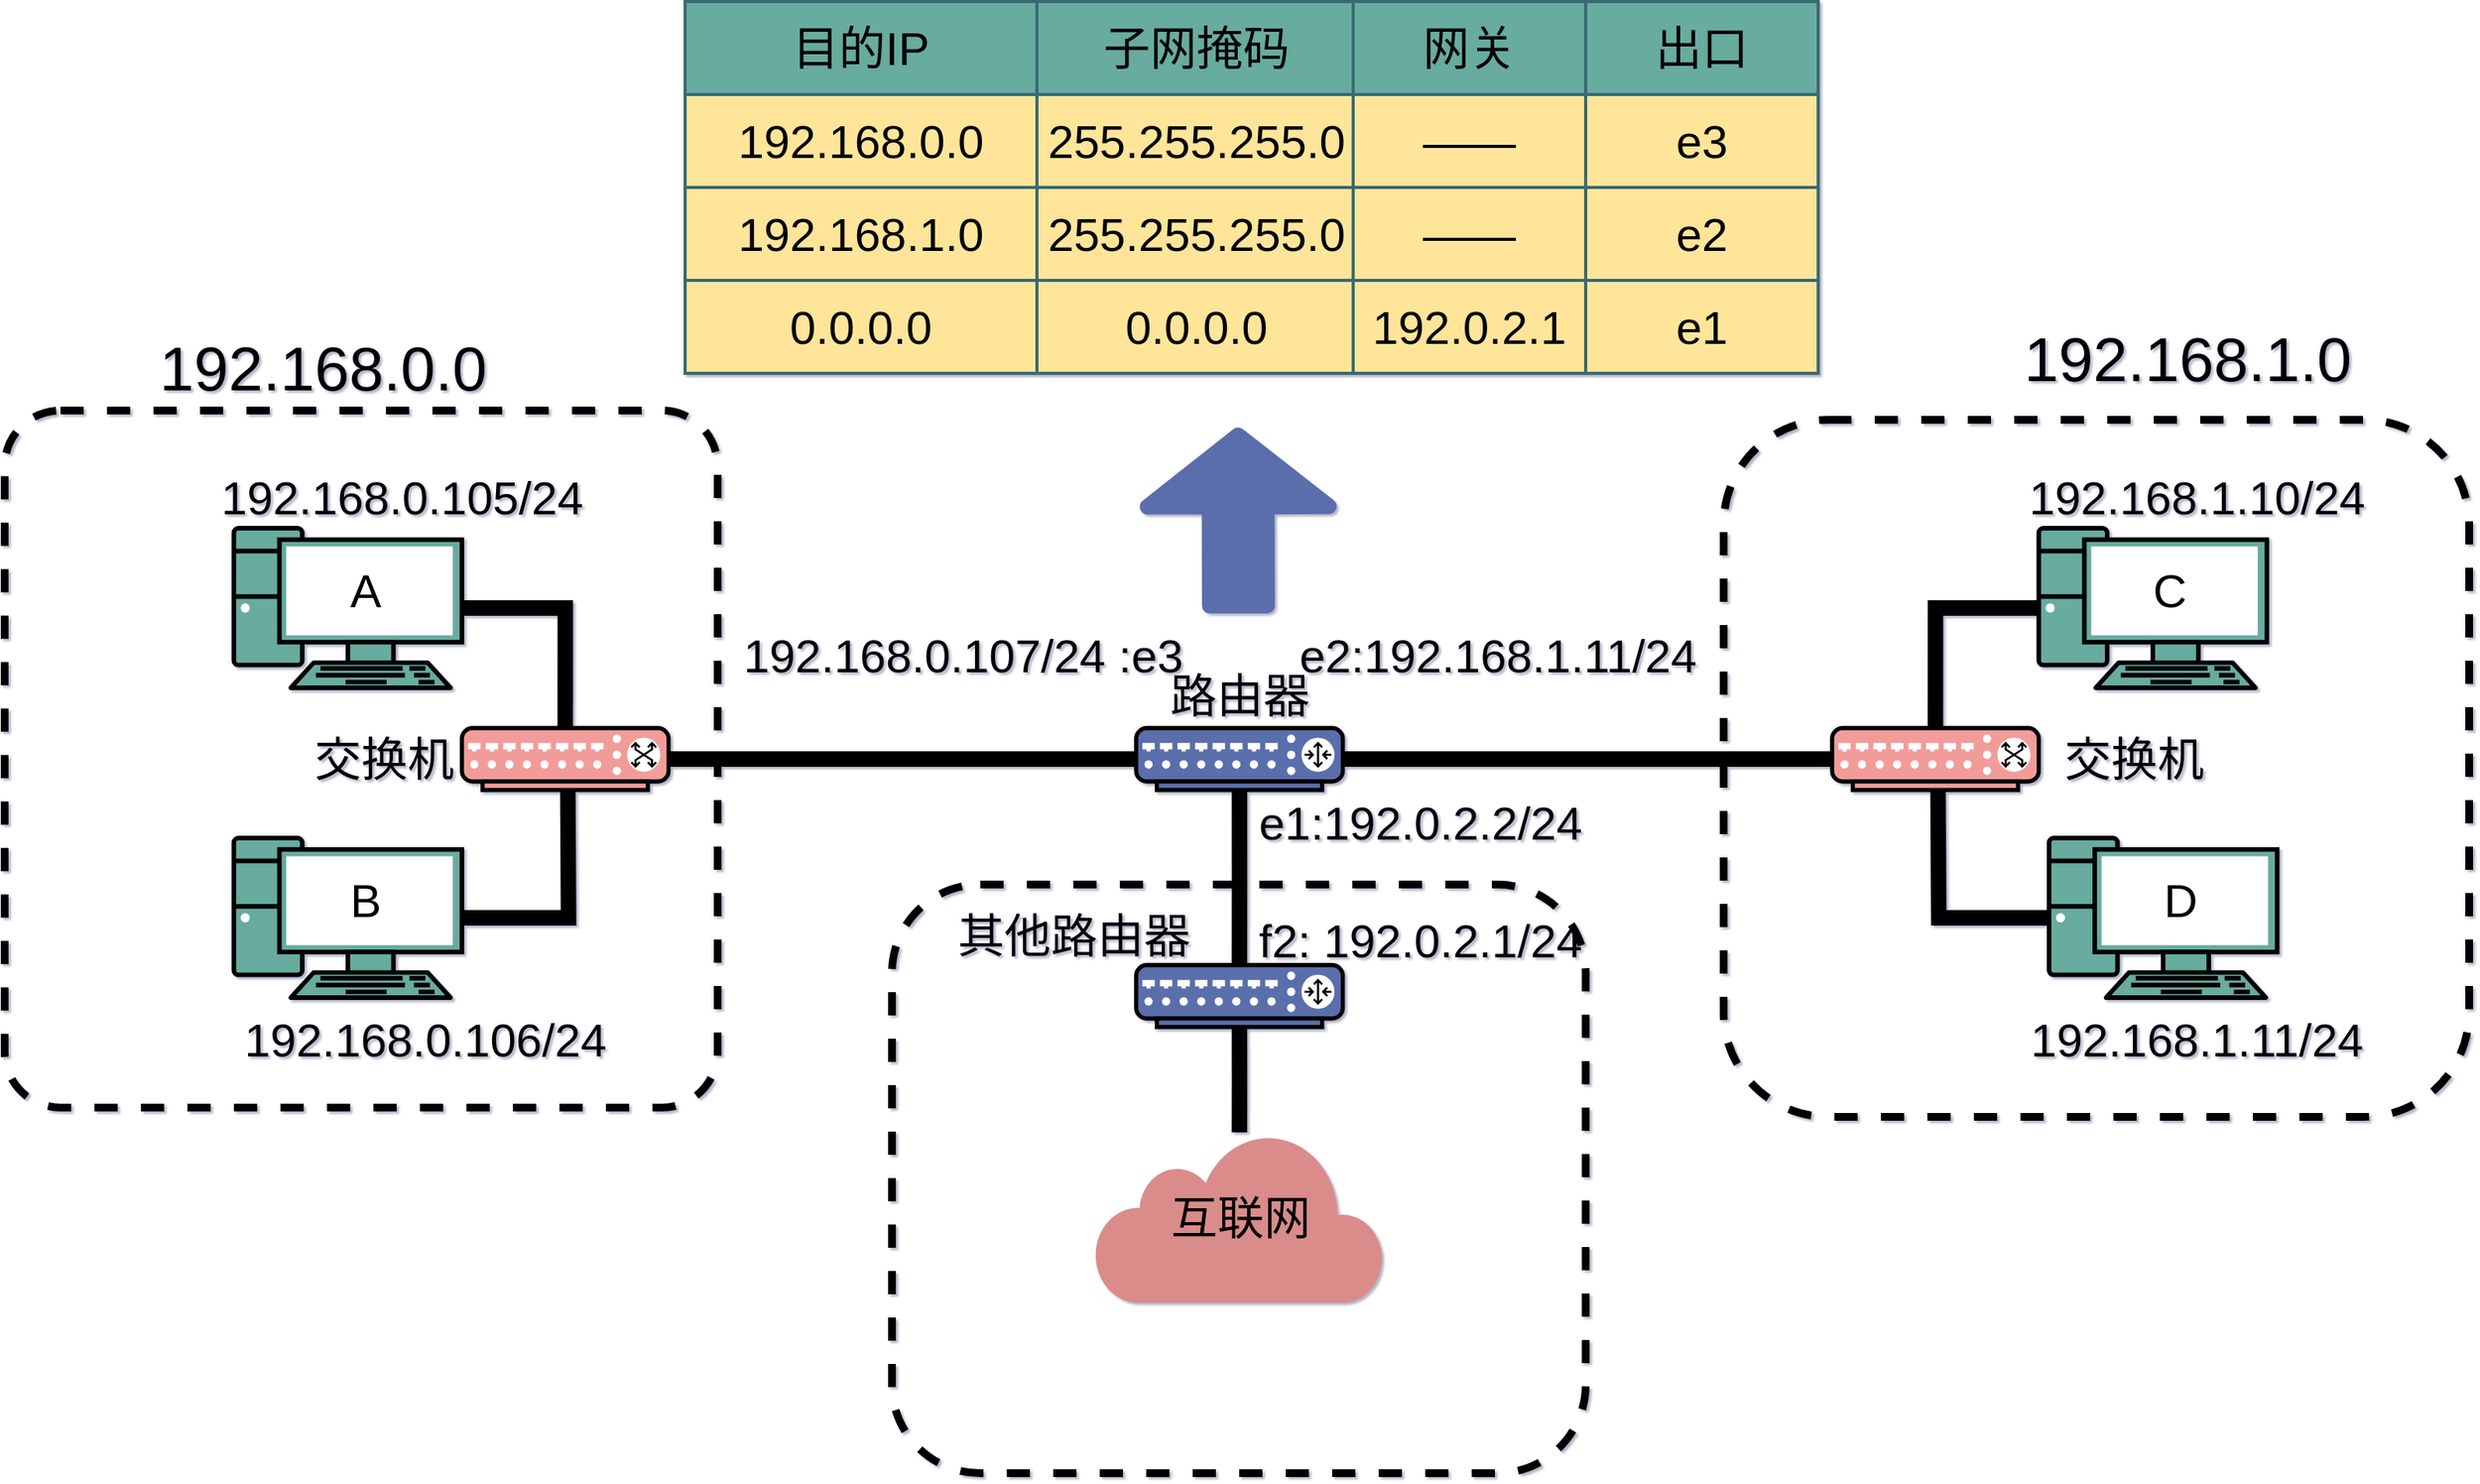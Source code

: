 <mxfile version="14.5.1" type="github">
  <diagram id="3228e29e-7158-1315-38df-8450db1d8a1d" name="Page-1">
    <mxGraphModel dx="745" dy="1237" grid="1" gridSize="10" guides="1" tooltips="1" connect="1" arrows="1" fold="1" page="1" pageScale="1" pageWidth="850" pageHeight="210" background="#ffffff" math="0" shadow="1">
      <root>
        <mxCell id="0" />
        <mxCell id="1" parent="0" />
        <mxCell id="T-5VQnCJckOgUX1Wp16H-51" value="" style="rounded=1;whiteSpace=wrap;html=1;strokeColor=#000000;fillColor=none;dashed=1;strokeWidth=5;arcSize=8;" parent="1" vertex="1">
          <mxGeometry x="40" y="-106" width="460" height="450" as="geometry" />
        </mxCell>
        <mxCell id="T-5VQnCJckOgUX1Wp16H-52" value="" style="rounded=1;whiteSpace=wrap;html=1;fillColor=none;dashed=1;strokeWidth=5;" parent="1" vertex="1">
          <mxGeometry x="612.46" y="200" width="447.56" height="380" as="geometry" />
        </mxCell>
        <mxCell id="T-5VQnCJckOgUX1Wp16H-50" value="" style="rounded=1;whiteSpace=wrap;html=1;fillColor=none;dashed=1;strokeWidth=5;" parent="1" vertex="1">
          <mxGeometry x="1149" y="-100" width="481" height="450" as="geometry" />
        </mxCell>
        <mxCell id="hxIQwMxnJQ58AHrIh3xL-3" style="edgeStyle=orthogonalEdgeStyle;rounded=0;orthogonalLoop=1;jettySize=auto;html=1;exitX=1;exitY=0.5;exitDx=0;exitDy=0;exitPerimeter=0;strokeWidth=10;endArrow=none;endFill=0;entryX=0.5;entryY=0;entryDx=0;entryDy=0;entryPerimeter=0;fontSize=30;" parent="1" source="WelgVeyDKxLRvEI-DW8B-16" target="T-5VQnCJckOgUX1Wp16H-4" edge="1">
          <mxGeometry relative="1" as="geometry">
            <mxPoint x="344.83" y="101.95" as="targetPoint" />
          </mxGeometry>
        </mxCell>
        <mxCell id="WelgVeyDKxLRvEI-DW8B-16" value="" style="fontColor=#0066CC;verticalAlign=top;verticalLabelPosition=bottom;labelPosition=center;align=center;html=1;outlineConnect=0;gradientColor=none;gradientDirection=north;strokeWidth=2;shape=mxgraph.networks.pc;fillColor=#67AB9F;fontSize=30;" parent="1" vertex="1">
          <mxGeometry x="187.85" y="-30" width="147.15" height="103" as="geometry" />
        </mxCell>
        <mxCell id="hxIQwMxnJQ58AHrIh3xL-1" value="&lt;font style=&quot;font-size: 30px;&quot;&gt;A&lt;/font&gt;" style="text;html=1;strokeColor=none;fillColor=none;align=center;verticalAlign=middle;whiteSpace=wrap;rounded=0;fontSize=30;" parent="1" vertex="1">
          <mxGeometry x="252.85" width="40" height="20" as="geometry" />
        </mxCell>
        <mxCell id="fYc7Ru6buci-YKz5Eo-_-3" style="edgeStyle=orthogonalEdgeStyle;rounded=0;orthogonalLoop=1;jettySize=auto;html=1;exitX=1;exitY=0.5;exitDx=0;exitDy=0;exitPerimeter=0;endArrow=none;endFill=0;strokeWidth=10;fontSize=30;" parent="1" source="_KJd5dzx4qh3lxpyMWcO-2" edge="1">
          <mxGeometry relative="1" as="geometry">
            <mxPoint x="403.33" y="139" as="targetPoint" />
          </mxGeometry>
        </mxCell>
        <mxCell id="_KJd5dzx4qh3lxpyMWcO-2" value="" style="fontColor=#0066CC;verticalAlign=top;verticalLabelPosition=bottom;labelPosition=center;align=center;html=1;outlineConnect=0;gradientColor=none;gradientDirection=north;strokeWidth=2;shape=mxgraph.networks.pc;fillColor=#67AB9F;fontSize=30;" parent="1" vertex="1">
          <mxGeometry x="187.85" y="170" width="147.15" height="103" as="geometry" />
        </mxCell>
        <mxCell id="_KJd5dzx4qh3lxpyMWcO-3" value="&lt;span style=&quot;font-size: 30px;&quot;&gt;B&lt;br style=&quot;font-size: 30px;&quot;&gt;&lt;/span&gt;" style="text;html=1;strokeColor=none;fillColor=none;align=center;verticalAlign=middle;whiteSpace=wrap;rounded=0;fontSize=30;" parent="1" vertex="1">
          <mxGeometry x="252.85" y="200" width="40" height="20" as="geometry" />
        </mxCell>
        <mxCell id="fYc7Ru6buci-YKz5Eo-_-4" value="&lt;span style=&quot;font-size: 30px&quot;&gt;交换机&lt;/span&gt;" style="text;html=1;strokeColor=none;fillColor=none;align=center;verticalAlign=middle;whiteSpace=wrap;rounded=0;fontSize=30;" parent="1" vertex="1">
          <mxGeometry x="235" y="103.5" width="100" height="31" as="geometry" />
        </mxCell>
        <mxCell id="o6Qymi9LCWFlwB0xCJtG-19" value="目的IP" style="rounded=0;whiteSpace=wrap;html=1;strokeColor=#376B73;strokeWidth=2;fontSize=30;fillColor=#67AB9F;" parent="1" vertex="1">
          <mxGeometry x="479" y="-370" width="227" height="60" as="geometry" />
        </mxCell>
        <mxCell id="o6Qymi9LCWFlwB0xCJtG-20" value="子网掩码" style="rounded=0;whiteSpace=wrap;html=1;strokeColor=#376B73;strokeWidth=2;fontSize=30;fillColor=#67AB9F;" parent="1" vertex="1">
          <mxGeometry x="706" y="-370" width="206.35" height="60" as="geometry" />
        </mxCell>
        <mxCell id="o6Qymi9LCWFlwB0xCJtG-21" value="网关" style="rounded=0;whiteSpace=wrap;html=1;strokeColor=#376B73;strokeWidth=2;fontSize=30;fillColor=#67AB9F;" parent="1" vertex="1">
          <mxGeometry x="910.02" y="-370" width="150" height="60" as="geometry" />
        </mxCell>
        <mxCell id="o6Qymi9LCWFlwB0xCJtG-25" value="192.168.0.0" style="rounded=0;whiteSpace=wrap;html=1;strokeColor=#376B73;strokeWidth=2;fontSize=30;fillColor=#FFE599;" parent="1" vertex="1">
          <mxGeometry x="479" y="-310" width="227" height="60" as="geometry" />
        </mxCell>
        <mxCell id="o6Qymi9LCWFlwB0xCJtG-26" value="255.255.255.0" style="rounded=0;whiteSpace=wrap;html=1;strokeColor=#376B73;strokeWidth=2;fontSize=30;fillColor=#FFE599;" parent="1" vertex="1">
          <mxGeometry x="706" y="-310" width="206.35" height="60" as="geometry" />
        </mxCell>
        <mxCell id="o6Qymi9LCWFlwB0xCJtG-27" value="——" style="rounded=0;whiteSpace=wrap;html=1;strokeColor=#376B73;strokeWidth=2;fontSize=30;fillColor=#FFE599;" parent="1" vertex="1">
          <mxGeometry x="910.02" y="-310" width="150" height="60" as="geometry" />
        </mxCell>
        <mxCell id="o6Qymi9LCWFlwB0xCJtG-28" value="192.168.1.0" style="rounded=0;whiteSpace=wrap;html=1;strokeColor=#376B73;strokeWidth=2;fontSize=30;fillColor=#FFE599;" parent="1" vertex="1">
          <mxGeometry x="479" y="-250" width="227" height="60" as="geometry" />
        </mxCell>
        <mxCell id="o6Qymi9LCWFlwB0xCJtG-29" value="255.255.255.0" style="rounded=0;whiteSpace=wrap;html=1;strokeColor=#376B73;strokeWidth=2;fontSize=30;fillColor=#FFE599;" parent="1" vertex="1">
          <mxGeometry x="706" y="-250" width="206.35" height="60" as="geometry" />
        </mxCell>
        <mxCell id="o6Qymi9LCWFlwB0xCJtG-30" value="——" style="rounded=0;whiteSpace=wrap;html=1;strokeColor=#376B73;strokeWidth=2;fontSize=30;fillColor=#FFE599;" parent="1" vertex="1">
          <mxGeometry x="910.02" y="-250" width="150" height="60" as="geometry" />
        </mxCell>
        <mxCell id="o6Qymi9LCWFlwB0xCJtG-31" value="0.0.0.0" style="rounded=0;whiteSpace=wrap;html=1;strokeColor=#376B73;strokeWidth=2;fontSize=30;fillColor=#FFE599;" parent="1" vertex="1">
          <mxGeometry x="479" y="-190" width="227" height="60" as="geometry" />
        </mxCell>
        <mxCell id="o6Qymi9LCWFlwB0xCJtG-32" value="0.0.0.0" style="rounded=0;whiteSpace=wrap;html=1;strokeColor=#376B73;strokeWidth=2;fontSize=30;fillColor=#FFE599;" parent="1" vertex="1">
          <mxGeometry x="706" y="-190" width="206.35" height="60" as="geometry" />
        </mxCell>
        <mxCell id="o6Qymi9LCWFlwB0xCJtG-33" value="192.0.2.1" style="rounded=0;whiteSpace=wrap;html=1;strokeColor=#376B73;strokeWidth=2;fontSize=30;fillColor=#FFE599;" parent="1" vertex="1">
          <mxGeometry x="910.02" y="-190" width="150" height="60" as="geometry" />
        </mxCell>
        <mxCell id="T-5VQnCJckOgUX1Wp16H-17" style="edgeStyle=orthogonalEdgeStyle;rounded=0;orthogonalLoop=1;jettySize=auto;html=1;exitX=1;exitY=0.5;exitDx=0;exitDy=0;exitPerimeter=0;endArrow=none;endFill=0;strokeWidth=10;" parent="1" source="T-5VQnCJckOgUX1Wp16H-3" target="T-5VQnCJckOgUX1Wp16H-16" edge="1">
          <mxGeometry relative="1" as="geometry">
            <mxPoint x="1050.0" y="119" as="sourcePoint" />
          </mxGeometry>
        </mxCell>
        <mxCell id="T-5VQnCJckOgUX1Wp16H-40" style="edgeStyle=orthogonalEdgeStyle;rounded=0;orthogonalLoop=1;jettySize=auto;html=1;exitX=0.5;exitY=1;exitDx=0;exitDy=0;exitPerimeter=0;endArrow=none;endFill=0;strokeWidth=10;fillColor=#5A6EAB;fontSize=30;" parent="1" source="T-5VQnCJckOgUX1Wp16H-3" target="T-5VQnCJckOgUX1Wp16H-37" edge="1">
          <mxGeometry relative="1" as="geometry" />
        </mxCell>
        <mxCell id="T-5VQnCJckOgUX1Wp16H-3" value="" style="fontColor=#0066CC;verticalAlign=top;verticalLabelPosition=bottom;labelPosition=center;align=center;html=1;outlineConnect=0;gradientColor=none;gradientDirection=north;strokeWidth=2;shape=mxgraph.networks.router;fillColor=#5A6EAB;fontSize=30;" parent="1" vertex="1">
          <mxGeometry x="770" y="99" width="133.33" height="40" as="geometry" />
        </mxCell>
        <mxCell id="T-5VQnCJckOgUX1Wp16H-6" style="edgeStyle=orthogonalEdgeStyle;rounded=0;orthogonalLoop=1;jettySize=auto;html=1;exitX=1;exitY=0.5;exitDx=0;exitDy=0;exitPerimeter=0;endArrow=none;endFill=0;strokeWidth=10;" parent="1" source="T-5VQnCJckOgUX1Wp16H-4" target="T-5VQnCJckOgUX1Wp16H-3" edge="1">
          <mxGeometry relative="1" as="geometry" />
        </mxCell>
        <mxCell id="T-5VQnCJckOgUX1Wp16H-4" value="" style="fontColor=#0066CC;verticalAlign=top;verticalLabelPosition=bottom;labelPosition=center;align=center;html=1;outlineConnect=0;gradientColor=none;gradientDirection=north;strokeWidth=2;shape=mxgraph.networks.switch;fillColor=#F19C99;" parent="1" vertex="1">
          <mxGeometry x="335.0" y="99" width="133.33" height="40" as="geometry" />
        </mxCell>
        <mxCell id="T-5VQnCJckOgUX1Wp16H-5" value="&lt;span style=&quot;font-size: 30px&quot;&gt;路由器&lt;/span&gt;" style="text;html=1;strokeColor=none;fillColor=none;align=center;verticalAlign=middle;whiteSpace=wrap;rounded=0;fontSize=30;" parent="1" vertex="1">
          <mxGeometry x="786.66" y="62" width="100" height="31" as="geometry" />
        </mxCell>
        <mxCell id="T-5VQnCJckOgUX1Wp16H-7" style="edgeStyle=orthogonalEdgeStyle;rounded=0;orthogonalLoop=1;jettySize=auto;html=1;exitX=0;exitY=0.5;exitDx=0;exitDy=0;exitPerimeter=0;strokeWidth=10;endArrow=none;endFill=0;entryX=0.5;entryY=0;entryDx=0;entryDy=0;entryPerimeter=0;fontSize=30;" parent="1" source="T-5VQnCJckOgUX1Wp16H-8" target="T-5VQnCJckOgUX1Wp16H-16" edge="1">
          <mxGeometry relative="1" as="geometry">
            <mxPoint x="1228.83" y="101.95" as="targetPoint" />
          </mxGeometry>
        </mxCell>
        <mxCell id="T-5VQnCJckOgUX1Wp16H-8" value="" style="fontColor=#0066CC;verticalAlign=top;verticalLabelPosition=bottom;labelPosition=center;align=center;html=1;outlineConnect=0;gradientColor=none;gradientDirection=north;strokeWidth=2;shape=mxgraph.networks.pc;fillColor=#67AB9F;fontSize=30;" parent="1" vertex="1">
          <mxGeometry x="1352.33" y="-30" width="147.15" height="103" as="geometry" />
        </mxCell>
        <mxCell id="T-5VQnCJckOgUX1Wp16H-9" value="&lt;font style=&quot;font-size: 30px;&quot;&gt;C&lt;/font&gt;" style="text;html=1;strokeColor=none;fillColor=none;align=center;verticalAlign=middle;whiteSpace=wrap;rounded=0;fontSize=30;" parent="1" vertex="1">
          <mxGeometry x="1417.33" width="40" height="20" as="geometry" />
        </mxCell>
        <mxCell id="T-5VQnCJckOgUX1Wp16H-10" style="edgeStyle=orthogonalEdgeStyle;rounded=0;orthogonalLoop=1;jettySize=auto;html=1;exitX=0;exitY=0.5;exitDx=0;exitDy=0;exitPerimeter=0;endArrow=none;endFill=0;strokeWidth=10;fontSize=30;" parent="1" source="T-5VQnCJckOgUX1Wp16H-11" edge="1">
          <mxGeometry relative="1" as="geometry">
            <mxPoint x="1287.33" y="139" as="targetPoint" />
          </mxGeometry>
        </mxCell>
        <mxCell id="T-5VQnCJckOgUX1Wp16H-11" value="" style="fontColor=#0066CC;verticalAlign=top;verticalLabelPosition=bottom;labelPosition=center;align=center;html=1;outlineConnect=0;gradientColor=none;gradientDirection=north;strokeWidth=2;shape=mxgraph.networks.pc;fillColor=#67AB9F;fontSize=30;" parent="1" vertex="1">
          <mxGeometry x="1359" y="170" width="147.15" height="103" as="geometry" />
        </mxCell>
        <mxCell id="T-5VQnCJckOgUX1Wp16H-12" value="&lt;span style=&quot;font-size: 30px;&quot;&gt;D&lt;br style=&quot;font-size: 30px;&quot;&gt;&lt;/span&gt;" style="text;html=1;strokeColor=none;fillColor=none;align=center;verticalAlign=middle;whiteSpace=wrap;rounded=0;fontSize=30;" parent="1" vertex="1">
          <mxGeometry x="1424" y="200" width="40" height="20" as="geometry" />
        </mxCell>
        <mxCell id="T-5VQnCJckOgUX1Wp16H-13" value="&lt;span style=&quot;font-size: 30px&quot;&gt;交换机&lt;/span&gt;" style="text;html=1;strokeColor=none;fillColor=none;align=center;verticalAlign=middle;whiteSpace=wrap;rounded=0;fontSize=30;" parent="1" vertex="1">
          <mxGeometry x="1364" y="103.5" width="100" height="31" as="geometry" />
        </mxCell>
        <mxCell id="T-5VQnCJckOgUX1Wp16H-16" value="" style="fontColor=#0066CC;verticalAlign=top;verticalLabelPosition=bottom;labelPosition=center;align=center;html=1;outlineConnect=0;gradientColor=none;gradientDirection=north;strokeWidth=2;shape=mxgraph.networks.switch;fillColor=#F19C99;" parent="1" vertex="1">
          <mxGeometry x="1219" y="99" width="133.33" height="40" as="geometry" />
        </mxCell>
        <mxCell id="T-5VQnCJckOgUX1Wp16H-26" value="&lt;font style=&quot;font-size: 30px;&quot;&gt;e2:&lt;/font&gt;&lt;span style=&quot;font-size: 30px;&quot;&gt;192.168.1.11/24&lt;/span&gt;" style="text;html=1;strokeColor=none;fillColor=none;align=center;verticalAlign=middle;whiteSpace=wrap;rounded=0;fontSize=30;" parent="1" vertex="1">
          <mxGeometry x="910.02" y="42" width="186.67" height="20" as="geometry" />
        </mxCell>
        <mxCell id="T-5VQnCJckOgUX1Wp16H-27" value="&lt;font style=&quot;font-size: 30px;&quot;&gt;192.168.0.105/24&lt;/font&gt;" style="text;html=1;strokeColor=none;fillColor=none;align=center;verticalAlign=middle;whiteSpace=wrap;rounded=0;fontSize=30;" parent="1" vertex="1">
          <mxGeometry x="211.85" y="-60" width="169" height="20" as="geometry" />
        </mxCell>
        <mxCell id="T-5VQnCJckOgUX1Wp16H-28" value="&lt;font style=&quot;font-size: 30px;&quot;&gt;192.168.0.106&lt;/font&gt;&lt;span style=&quot;font-size: 30px;&quot;&gt;/24&lt;/span&gt;" style="text;html=1;strokeColor=none;fillColor=none;align=center;verticalAlign=middle;whiteSpace=wrap;rounded=0;fontSize=30;" parent="1" vertex="1">
          <mxGeometry x="221.85" y="290" width="179" height="20" as="geometry" />
        </mxCell>
        <mxCell id="T-5VQnCJckOgUX1Wp16H-29" value="&lt;font style=&quot;font-size: 30px;&quot;&gt;192.168.1.10/24&lt;/font&gt;" style="text;html=1;strokeColor=none;fillColor=none;align=center;verticalAlign=middle;whiteSpace=wrap;rounded=0;fontSize=30;" parent="1" vertex="1">
          <mxGeometry x="1352.33" y="-60" width="205" height="20" as="geometry" />
        </mxCell>
        <mxCell id="T-5VQnCJckOgUX1Wp16H-33" value="&lt;font style=&quot;font-size: 30px;&quot;&gt;192.168.1.11/24&lt;/font&gt;" style="text;html=1;strokeColor=none;fillColor=none;align=center;verticalAlign=middle;whiteSpace=wrap;rounded=0;fontSize=30;" parent="1" vertex="1">
          <mxGeometry x="1352.33" y="290" width="205" height="20" as="geometry" />
        </mxCell>
        <mxCell id="T-5VQnCJckOgUX1Wp16H-35" value="&lt;font style=&quot;font-size: 30px;&quot;&gt;e1:&lt;/font&gt;&lt;span style=&quot;font-size: 30px;&quot;&gt;192.0.2.2/24&lt;/span&gt;" style="text;html=1;strokeColor=none;fillColor=none;align=center;verticalAlign=middle;whiteSpace=wrap;rounded=0;fontSize=30;" parent="1" vertex="1">
          <mxGeometry x="860" y="150" width="186.67" height="20" as="geometry" />
        </mxCell>
        <mxCell id="T-5VQnCJckOgUX1Wp16H-36" value="&lt;span style=&quot;font-size: 30px;&quot;&gt;192.168.0.107/24 :&lt;/span&gt;&lt;span style=&quot;font-size: 30px;&quot;&gt;e3&lt;/span&gt;" style="text;html=1;strokeColor=none;fillColor=none;align=center;verticalAlign=middle;whiteSpace=wrap;rounded=0;fontSize=30;" parent="1" vertex="1">
          <mxGeometry x="506.85" y="42" width="303.15" height="20" as="geometry" />
        </mxCell>
        <mxCell id="T-5VQnCJckOgUX1Wp16H-43" style="edgeStyle=orthogonalEdgeStyle;rounded=0;orthogonalLoop=1;jettySize=auto;html=1;exitX=0.5;exitY=1;exitDx=0;exitDy=0;exitPerimeter=0;endArrow=none;endFill=0;strokeColor=#000000;strokeWidth=10;fillColor=#5A6EAB;" parent="1" source="T-5VQnCJckOgUX1Wp16H-37" target="T-5VQnCJckOgUX1Wp16H-42" edge="1">
          <mxGeometry relative="1" as="geometry" />
        </mxCell>
        <mxCell id="T-5VQnCJckOgUX1Wp16H-37" value="" style="fontColor=#0066CC;verticalAlign=top;verticalLabelPosition=bottom;labelPosition=center;align=center;html=1;outlineConnect=0;gradientColor=none;gradientDirection=north;strokeWidth=2;shape=mxgraph.networks.router;fillColor=#5A6EAB;" parent="1" vertex="1">
          <mxGeometry x="769.99" y="252" width="133.33" height="40" as="geometry" />
        </mxCell>
        <mxCell id="T-5VQnCJckOgUX1Wp16H-38" value="&lt;span style=&quot;font-size: 30px&quot;&gt;其他路由器&lt;/span&gt;" style="text;html=1;strokeColor=none;fillColor=none;align=center;verticalAlign=middle;whiteSpace=wrap;rounded=0;fontSize=30;" parent="1" vertex="1">
          <mxGeometry x="650" y="220" width="160" height="26" as="geometry" />
        </mxCell>
        <mxCell id="T-5VQnCJckOgUX1Wp16H-41" value="&lt;font style=&quot;font-size: 30px;&quot;&gt;f2:&amp;nbsp;&lt;/font&gt;&lt;span style=&quot;font-size: 30px;&quot;&gt;192.0.2.1/24&lt;/span&gt;" style="text;html=1;strokeColor=none;fillColor=none;align=center;verticalAlign=middle;whiteSpace=wrap;rounded=0;fontSize=30;" parent="1" vertex="1">
          <mxGeometry x="860" y="226" width="186.67" height="20" as="geometry" />
        </mxCell>
        <mxCell id="T-5VQnCJckOgUX1Wp16H-42" value="&lt;font style=&quot;font-size: 30px&quot; color=&quot;#000000&quot;&gt;互联网&lt;/font&gt;" style="html=1;outlineConnect=0;gradientColor=none;gradientDirection=north;strokeWidth=2;shape=mxgraph.networks.cloud;fontColor=#ffffff;strokeColor=none;fillColor=#D98C8A;" parent="1" vertex="1">
          <mxGeometry x="743.34" y="360" width="186.66" height="110" as="geometry" />
        </mxCell>
        <mxCell id="T-5VQnCJckOgUX1Wp16H-44" value="出口" style="rounded=0;whiteSpace=wrap;html=1;strokeColor=#376B73;strokeWidth=2;fontSize=30;fillColor=#67AB9F;" parent="1" vertex="1">
          <mxGeometry x="1060.02" y="-370" width="150" height="60" as="geometry" />
        </mxCell>
        <mxCell id="T-5VQnCJckOgUX1Wp16H-46" value="e3" style="rounded=0;whiteSpace=wrap;html=1;strokeColor=#376B73;strokeWidth=2;fontSize=30;fillColor=#FFE599;" parent="1" vertex="1">
          <mxGeometry x="1060.02" y="-310" width="150" height="60" as="geometry" />
        </mxCell>
        <mxCell id="T-5VQnCJckOgUX1Wp16H-47" value="e2" style="rounded=0;whiteSpace=wrap;html=1;strokeColor=#376B73;strokeWidth=2;fontSize=30;fillColor=#FFE599;" parent="1" vertex="1">
          <mxGeometry x="1060.02" y="-250" width="150" height="60" as="geometry" />
        </mxCell>
        <mxCell id="T-5VQnCJckOgUX1Wp16H-48" value="e1" style="rounded=0;whiteSpace=wrap;html=1;strokeColor=#376B73;strokeWidth=2;fontSize=30;fillColor=#FFE599;" parent="1" vertex="1">
          <mxGeometry x="1060.02" y="-190" width="150" height="60" as="geometry" />
        </mxCell>
        <mxCell id="T-5VQnCJckOgUX1Wp16H-49" value="" style="shape=flexArrow;endArrow=classic;html=1;strokeWidth=10;fillColor=#5A6EAB;strokeColor=#5A6EAB;endWidth=70;endSize=12;width=28;" parent="1" edge="1">
          <mxGeometry width="50" height="50" relative="1" as="geometry">
            <mxPoint x="836" y="25" as="sourcePoint" />
            <mxPoint x="835.67" y="-95" as="targetPoint" />
          </mxGeometry>
        </mxCell>
        <mxCell id="T-5VQnCJckOgUX1Wp16H-55" value="&lt;font style=&quot;font-size: 40px&quot;&gt;192.168.0.0&lt;/font&gt;" style="text;html=1;strokeColor=none;fillColor=none;align=center;verticalAlign=middle;whiteSpace=wrap;rounded=0;fontSize=30;" parent="1" vertex="1">
          <mxGeometry x="161" y="-144" width="169" height="20" as="geometry" />
        </mxCell>
        <mxCell id="T-5VQnCJckOgUX1Wp16H-58" value="&lt;font style=&quot;font-size: 40px&quot;&gt;192.168.1.0&lt;/font&gt;" style="text;html=1;strokeColor=none;fillColor=none;align=center;verticalAlign=middle;whiteSpace=wrap;rounded=0;fontSize=30;" parent="1" vertex="1">
          <mxGeometry x="1364" y="-150" width="169" height="20" as="geometry" />
        </mxCell>
      </root>
    </mxGraphModel>
  </diagram>
</mxfile>
